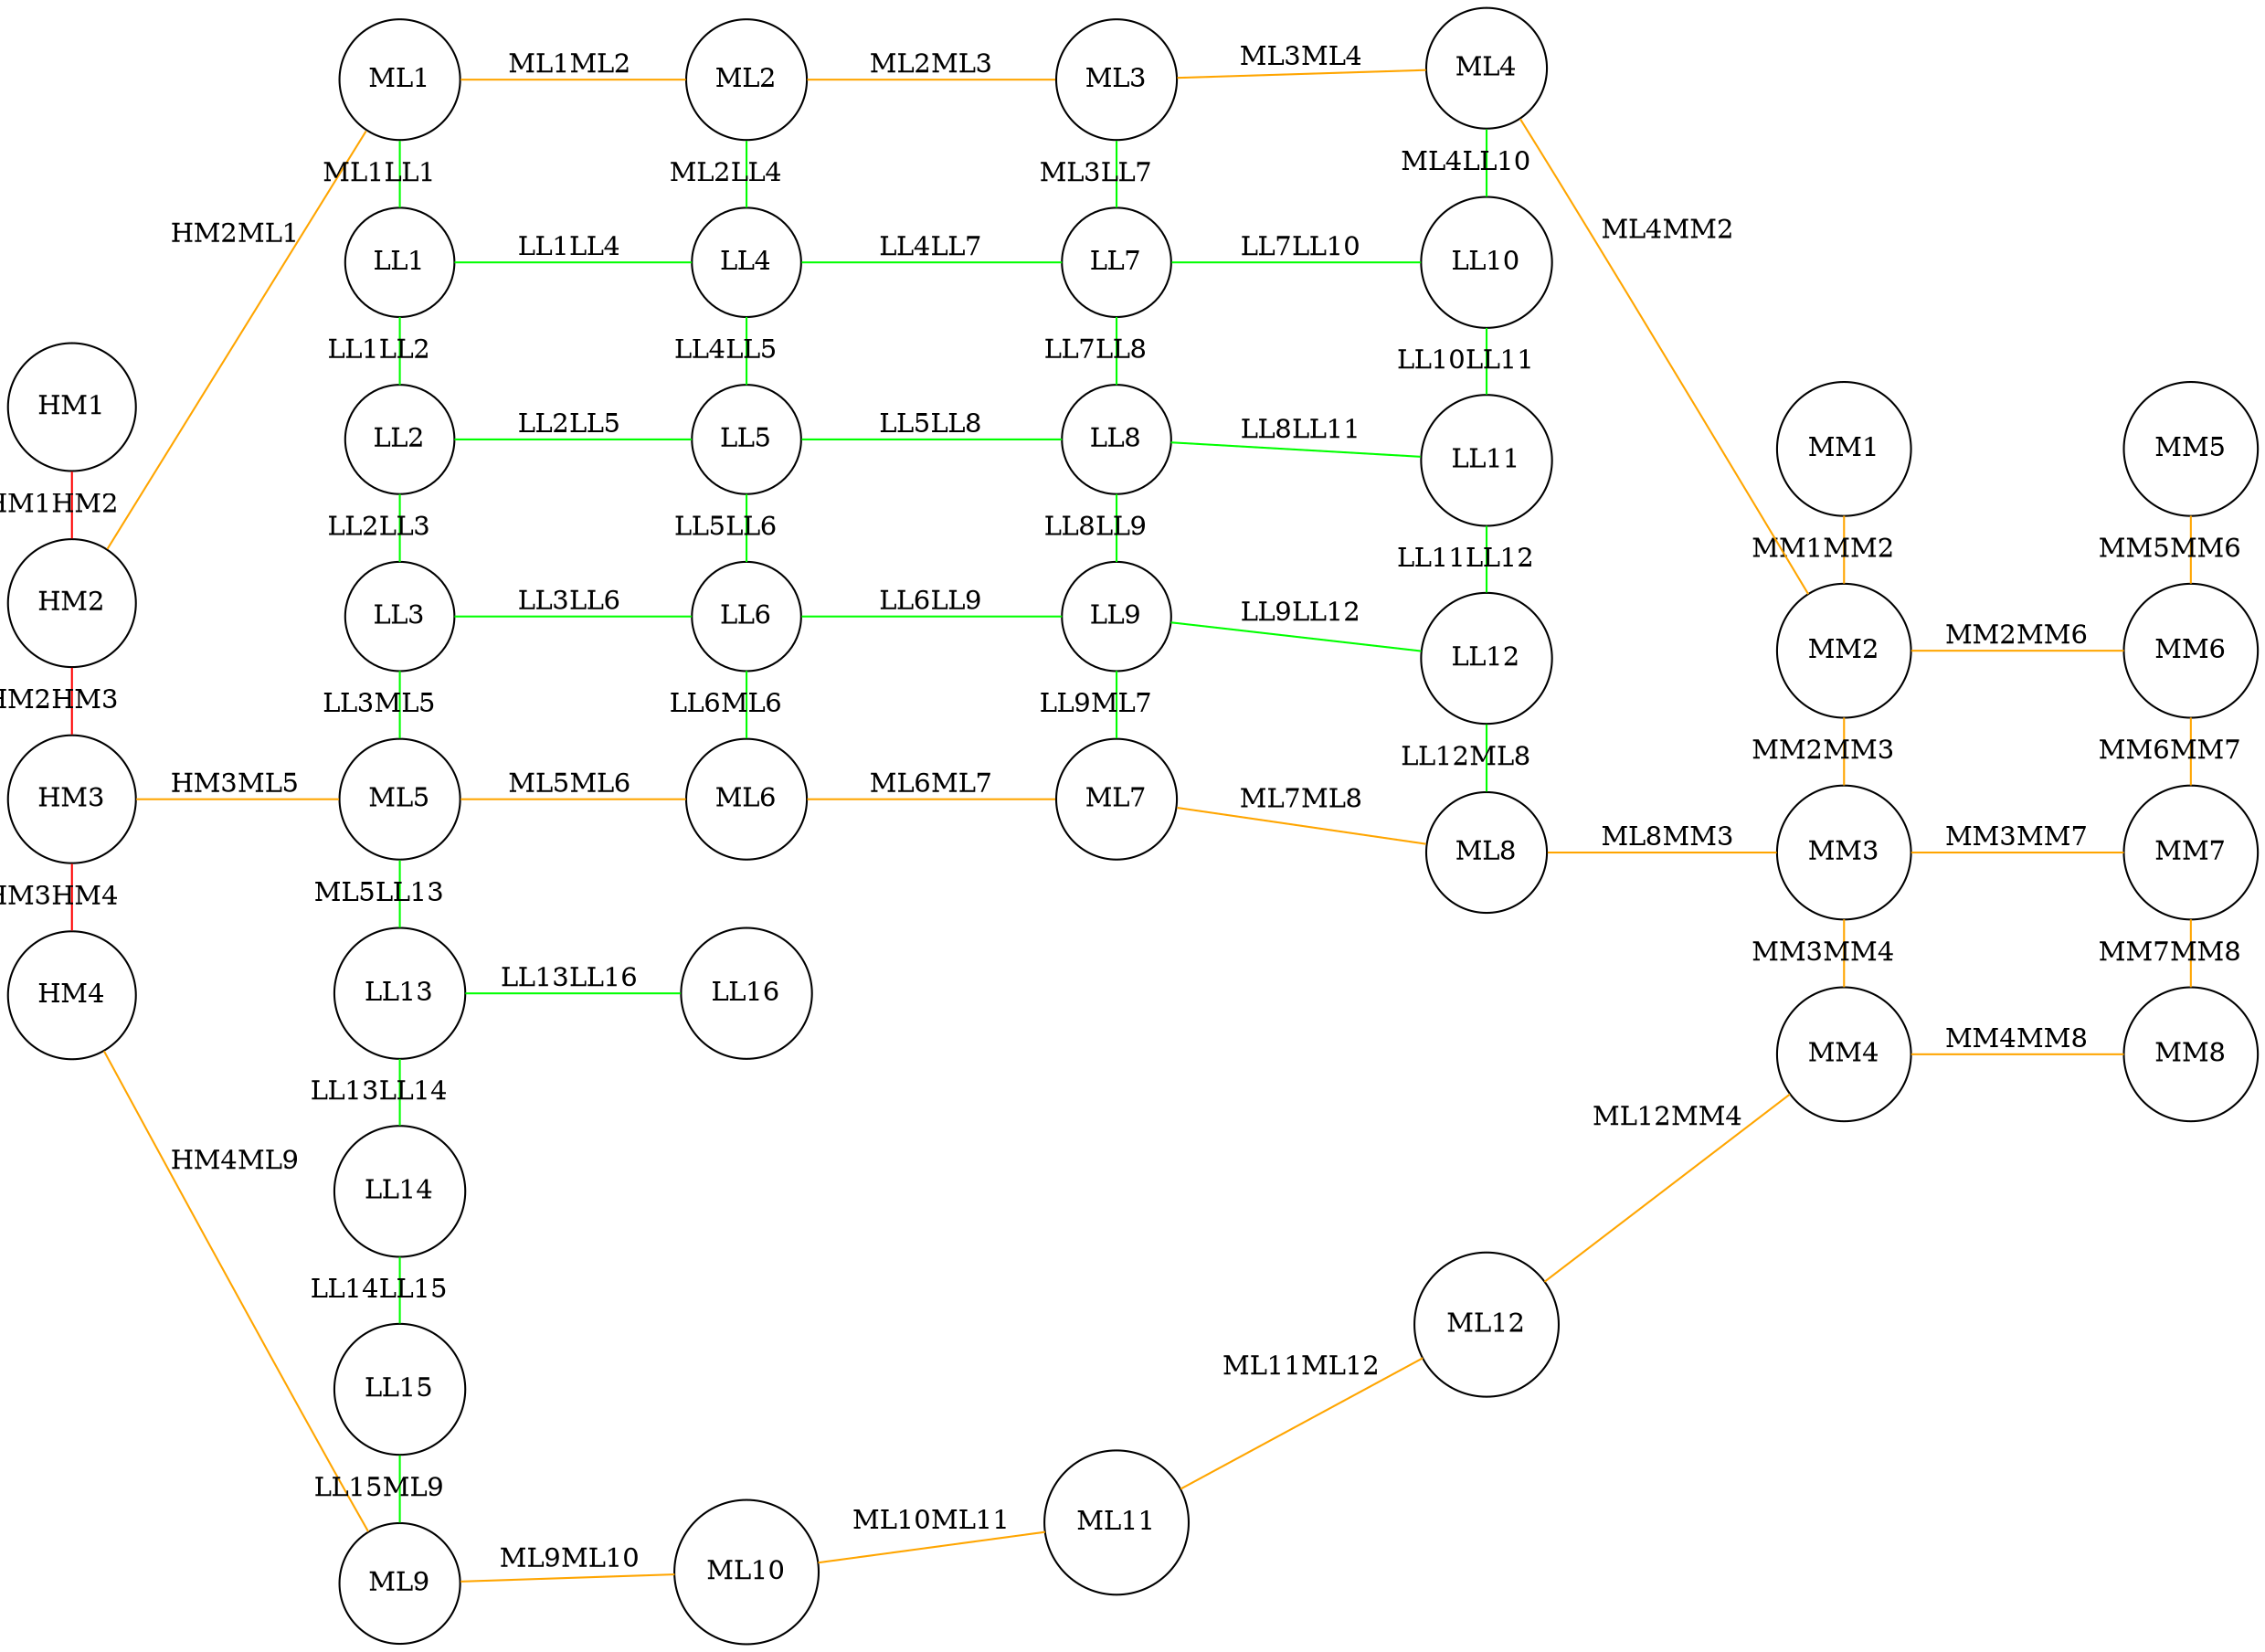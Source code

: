 graph xmpl
{
rankdir="LR";
ordering=out
node[shape=circle]

{rank="same";HM1--HM2[label="HM1HM2" weight=70 color="red"]};
{rank="same";HM2--HM3[label="HM2HM3" weight=70 color="red"]};
{rank="same";HM3--HM4[label="HM3HM4" weight=70 color="red"]};
{rank="same";MM1--MM2[label="MM1MM2" weight=50 color="orange"]};
{rank="same";MM2--MM3[label="MM2MM3" weight=50 color="orange"]};
{rank="same";MM3--MM4[label="MM3MM4" weight=50 color="orange"]};
{rank="same";MM5--MM6[label="MM5MM6" weight=50 color="orange"]};
{rank="same";MM6--MM7[label="MM6MM7" weight=50 color="orange"]};
{rank="same";MM7--MM8[label="MM7MM8" weight=50 color="orange"]};
HM2--ML1[label="HM2ML1" weight=50 color="orange"]
ML1--ML2[label="ML1ML2" weight=50 color="orange"]
ML2--ML3[label="ML2ML3" weight=50 color="orange"]
ML3--ML4[label="ML3ML4" weight=50 color="orange"]
ML4--MM2[label="ML4MM2" weight=50 color="orange"]
MM2--MM6[label="MM2MM6" weight=50 color="orange"]
HM3--ML5[label="HM3ML5" weight=50 color="orange"]
ML5--ML6[label="ML5ML6" weight=50 color="orange"]
ML6--ML7[label="ML6ML7" weight=50 color="orange"]
ML7--ML8[label="ML7ML8" weight=50 color="orange"]
ML8--MM3[label="ML8MM3" weight=50 color="orange"]
MM3--MM7[label="MM3MM7" weight=50 color="orange"]
HM4--ML9[label="HM4ML9" weight=50 color="orange"]
ML9--ML10[label="ML9ML10" weight=50 color="orange"]
ML10--ML11[label="ML10ML11" weight=50 color="orange"]
ML11--ML12[label="ML11ML12" weight=50 color="orange"]
ML12--MM4[label="ML12MM4" weight=50 color="orange"]
MM4--MM8[label="MM4MM8" weight=50 color="orange"]
{rank="same";ML1--LL1[label="ML1LL1" weight=30 color="green"]};
{rank="same";LL1--LL2[label="LL1LL2" weight=30 color="green"]};
{rank="same";LL2--LL3[label="LL2LL3" weight=30 color="green"]};
{rank="same";LL3--ML5[label="LL3ML5" weight=30 color="green"]};
{rank="same";ML2--LL4[label="ML2LL4" weight=30 color="green"]};
{rank="same";LL4--LL5[label="LL4LL5" weight=30 color="green"]};
{rank="same";LL5--LL6[label="LL5LL6" weight=30 color="green"]};
{rank="same";LL6--ML6[label="LL6ML6" weight=30 color="green"]};
{rank="same";ML3--LL7[label="ML3LL7" weight=30 color="green"]};
{rank="same";LL7--LL8[label="LL7LL8" weight=30 color="green"]};
{rank="same";LL8--LL9[label="LL8LL9" weight=30 color="green"]};
{rank="same";LL9--ML7[label="LL9ML7" weight=30 color="green"]};
{rank="same";ML4--LL10[label="ML4LL10" weight=30 color="green"]};
{rank="same";LL10--LL11[label="LL10LL11" weight=30 color="green"]};
{rank="same";LL11--LL12[label="LL11LL12" weight=30 color="green"]};
{rank="same";LL12--ML8[label="LL12ML8" weight=30 color="green"]};
{rank="same";ML5--LL13[label="ML5LL13" weight=30 color="green"]};
{rank="same";LL13--LL14[label="LL13LL14" weight=30 color="green"]};
{rank="same";LL14--LL15[label="LL14LL15" weight=30 color="green"]};
{rank="same";LL15--ML9[label="LL15ML9" weight=30 color="green"]};
LL1--LL4[label="LL1LL4" weight=30 color="green"]
LL2--LL5[label="LL2LL5" weight=30 color="green"]
LL3--LL6[label="LL3LL6" weight=30 color="green"]
LL4--LL7[label="LL4LL7" weight=30 color="green"]
LL5--LL8[label="LL5LL8" weight=30 color="green"]
LL6--LL9[label="LL6LL9" weight=30 color="green"]
LL7--LL10[label="LL7LL10" weight=30 color="green"]
LL8--LL11[label="LL8LL11" weight=30 color="green"]
LL9--LL12[label="LL9LL12" weight=30 color="green"]
LL13--LL16[label="LL13LL16" weight=30 color="green"]
}